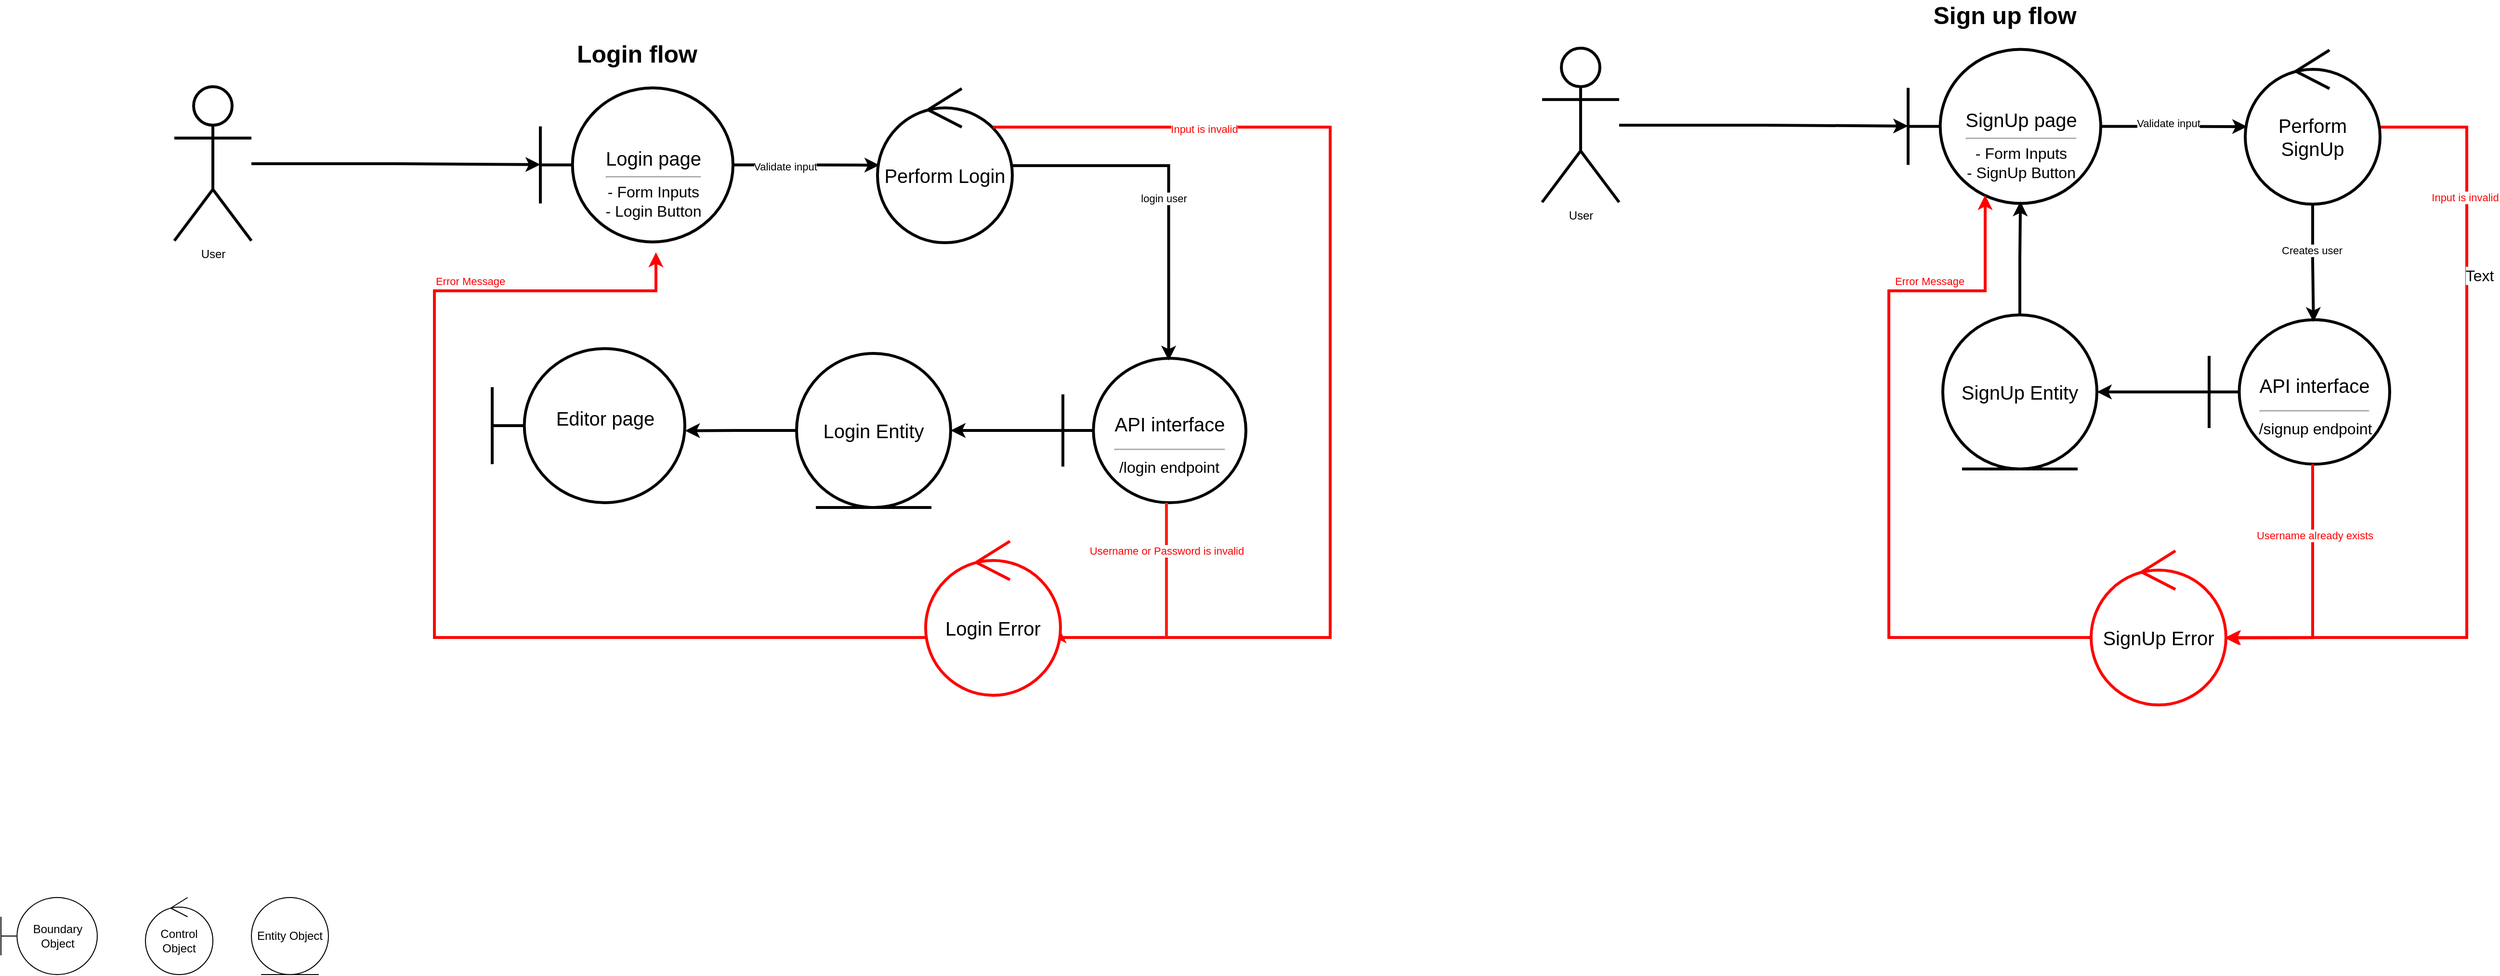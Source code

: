 <mxfile version="21.6.8" type="device">
  <diagram name="Side-1" id="6QfjLXT6fySt7YZn31bG">
    <mxGraphModel dx="4526" dy="1997" grid="1" gridSize="10" guides="1" tooltips="1" connect="1" arrows="1" fold="1" page="0" pageScale="1" pageWidth="900" pageHeight="1600" background="none" math="0" shadow="0">
      <root>
        <mxCell id="0" />
        <mxCell id="1" parent="0" />
        <mxCell id="8B9iJ12HIyYSc56M8-5m-1" value="Boundary Object" style="shape=umlBoundary;whiteSpace=wrap;html=1;" parent="1" vertex="1">
          <mxGeometry x="-1720" y="1120" width="100" height="80" as="geometry" />
        </mxCell>
        <mxCell id="8B9iJ12HIyYSc56M8-5m-2" value="Control Object" style="ellipse;shape=umlControl;whiteSpace=wrap;html=1;" parent="1" vertex="1">
          <mxGeometry x="-1570" y="1120" width="70" height="80" as="geometry" />
        </mxCell>
        <mxCell id="8B9iJ12HIyYSc56M8-5m-3" value="Entity Object" style="ellipse;shape=umlEntity;whiteSpace=wrap;html=1;" parent="1" vertex="1">
          <mxGeometry x="-1460" y="1120" width="80" height="80" as="geometry" />
        </mxCell>
        <mxCell id="8B9iJ12HIyYSc56M8-5m-48" value="&lt;font style=&quot;font-size: 20px;&quot;&gt;Perform Login&lt;/font&gt;" style="ellipse;shape=umlControl;whiteSpace=wrap;html=1;strokeWidth=3;" parent="1" vertex="1">
          <mxGeometry x="-810" y="280" width="140" height="160" as="geometry" />
        </mxCell>
        <mxCell id="8B9iJ12HIyYSc56M8-5m-49" value="&lt;font style=&quot;font-size: 20px;&quot;&gt;Login Entity&lt;br&gt;&lt;/font&gt;" style="ellipse;shape=umlEntity;whiteSpace=wrap;html=1;strokeWidth=3;" parent="1" vertex="1">
          <mxGeometry x="-894" y="555" width="160" height="160" as="geometry" />
        </mxCell>
        <mxCell id="8B9iJ12HIyYSc56M8-5m-50" value="" style="group;strokeWidth=1;strokeColor=none;" parent="1" vertex="1" connectable="0">
          <mxGeometry x="-1160" y="279.2" width="200" height="160" as="geometry" />
        </mxCell>
        <mxCell id="8B9iJ12HIyYSc56M8-5m-51" value="&lt;font style=&quot;font-size: 20px;&quot;&gt;Login page&lt;/font&gt;&lt;br&gt;&lt;hr&gt;" style="shape=umlBoundary;whiteSpace=wrap;html=1;strokeWidth=3;" parent="8B9iJ12HIyYSc56M8-5m-50" vertex="1">
          <mxGeometry width="200" height="160" as="geometry" />
        </mxCell>
        <mxCell id="8B9iJ12HIyYSc56M8-5m-52" value="&lt;p style=&quot;line-height: 140%;&quot;&gt;&lt;/p&gt;&lt;div style=&quot;font-size: 16px;&quot;&gt;&lt;font style=&quot;font-size: 16px;&quot;&gt;- Form Inputs&lt;/font&gt;&lt;/div&gt;&lt;font style=&quot;font-size: 16px;&quot;&gt;- Login Button&lt;/font&gt;&lt;p&gt;&lt;/p&gt;" style="text;html=1;align=center;verticalAlign=middle;whiteSpace=wrap;rounded=0;" parent="8B9iJ12HIyYSc56M8-5m-50" vertex="1">
          <mxGeometry x="42.667" y="90.667" width="149.333" height="53.333" as="geometry" />
        </mxCell>
        <mxCell id="8B9iJ12HIyYSc56M8-5m-53" value="" style="group;strokeWidth=1;strokeColor=none;" parent="1" vertex="1" connectable="0">
          <mxGeometry x="-617.5" y="560" width="190" height="150" as="geometry" />
        </mxCell>
        <mxCell id="8B9iJ12HIyYSc56M8-5m-54" value="&lt;p style=&quot;line-height: 40%;&quot;&gt;&lt;/p&gt;&lt;h1 style=&quot;font-size: 20px;&quot;&gt;&lt;font size=&quot;1&quot;&gt;&lt;span style=&quot;font-weight: normal; font-size: 20px;&quot;&gt;API interface&lt;/span&gt;&lt;font&gt;&lt;br&gt;&lt;/font&gt;&lt;/font&gt;&lt;/h1&gt;&lt;hr&gt;&lt;p&gt;&lt;/p&gt;" style="shape=umlBoundary;whiteSpace=wrap;html=1;strokeWidth=3;" parent="8B9iJ12HIyYSc56M8-5m-53" vertex="1">
          <mxGeometry width="190" height="150" as="geometry" />
        </mxCell>
        <mxCell id="8B9iJ12HIyYSc56M8-5m-55" value="&lt;font style=&quot;font-size: 16px;&quot;&gt;/login endpoint&lt;br&gt;&lt;/font&gt;" style="text;html=1;align=center;verticalAlign=middle;whiteSpace=wrap;rounded=0;" parent="8B9iJ12HIyYSc56M8-5m-53" vertex="1">
          <mxGeometry x="40" y="90" width="140" height="45" as="geometry" />
        </mxCell>
        <mxCell id="8B9iJ12HIyYSc56M8-5m-59" style="edgeStyle=orthogonalEdgeStyle;rounded=0;orthogonalLoop=1;jettySize=auto;html=1;entryX=0.014;entryY=0.497;entryDx=0;entryDy=0;entryPerimeter=0;strokeWidth=3;" parent="1" source="8B9iJ12HIyYSc56M8-5m-51" target="8B9iJ12HIyYSc56M8-5m-48" edge="1">
          <mxGeometry relative="1" as="geometry" />
        </mxCell>
        <mxCell id="8B9iJ12HIyYSc56M8-5m-75" value="Validate input" style="edgeLabel;html=1;align=center;verticalAlign=middle;resizable=0;points=[];" parent="8B9iJ12HIyYSc56M8-5m-59" vertex="1" connectable="0">
          <mxGeometry x="-0.288" y="-2" relative="1" as="geometry">
            <mxPoint as="offset" />
          </mxGeometry>
        </mxCell>
        <mxCell id="8B9iJ12HIyYSc56M8-5m-60" style="edgeStyle=orthogonalEdgeStyle;rounded=0;orthogonalLoop=1;jettySize=auto;html=1;entryX=0.578;entryY=0.016;entryDx=0;entryDy=0;entryPerimeter=0;strokeWidth=3;" parent="1" source="8B9iJ12HIyYSc56M8-5m-48" target="8B9iJ12HIyYSc56M8-5m-54" edge="1">
          <mxGeometry relative="1" as="geometry" />
        </mxCell>
        <mxCell id="8B9iJ12HIyYSc56M8-5m-76" value="login user" style="edgeLabel;html=1;align=center;verticalAlign=middle;resizable=0;points=[];" parent="8B9iJ12HIyYSc56M8-5m-60" vertex="1" connectable="0">
          <mxGeometry x="0.081" y="-6" relative="1" as="geometry">
            <mxPoint y="-1" as="offset" />
          </mxGeometry>
        </mxCell>
        <mxCell id="8B9iJ12HIyYSc56M8-5m-61" style="edgeStyle=orthogonalEdgeStyle;rounded=0;orthogonalLoop=1;jettySize=auto;html=1;entryX=1;entryY=0.5;entryDx=0;entryDy=0;strokeWidth=3;" parent="1" source="8B9iJ12HIyYSc56M8-5m-54" target="8B9iJ12HIyYSc56M8-5m-49" edge="1">
          <mxGeometry relative="1" as="geometry" />
        </mxCell>
        <mxCell id="8B9iJ12HIyYSc56M8-5m-65" value="User" style="shape=umlActor;verticalLabelPosition=bottom;verticalAlign=top;html=1;strokeWidth=3;" parent="1" vertex="1">
          <mxGeometry x="-1540" y="278" width="80" height="160" as="geometry" />
        </mxCell>
        <mxCell id="8B9iJ12HIyYSc56M8-5m-66" style="edgeStyle=orthogonalEdgeStyle;rounded=0;orthogonalLoop=1;jettySize=auto;html=1;entryX=0;entryY=0.498;entryDx=0;entryDy=0;entryPerimeter=0;strokeWidth=3;" parent="1" source="8B9iJ12HIyYSc56M8-5m-65" target="8B9iJ12HIyYSc56M8-5m-51" edge="1">
          <mxGeometry relative="1" as="geometry" />
        </mxCell>
        <mxCell id="8B9iJ12HIyYSc56M8-5m-67" value="&lt;font style=&quot;font-size: 25px;&quot;&gt;Login flow&lt;/font&gt;" style="text;align=center;fontStyle=1;verticalAlign=middle;spacingLeft=3;spacingRight=3;strokeColor=none;rotatable=0;points=[[0,0.5],[1,0.5]];portConstraint=eastwest;html=1;" parent="1" vertex="1">
          <mxGeometry x="-1100" y="230" width="80" height="26" as="geometry" />
        </mxCell>
        <mxCell id="8B9iJ12HIyYSc56M8-5m-69" value="" style="group;strokeWidth=1;strokeColor=none;" parent="1" vertex="1" connectable="0">
          <mxGeometry x="-1210" y="550" width="200" height="160" as="geometry" />
        </mxCell>
        <mxCell id="8B9iJ12HIyYSc56M8-5m-70" value="&lt;font style=&quot;font-size: 20px;&quot;&gt;Editor page&lt;/font&gt;&lt;div&gt;&lt;br/&gt;&lt;/div&gt;" style="shape=umlBoundary;whiteSpace=wrap;html=1;strokeWidth=3;" parent="8B9iJ12HIyYSc56M8-5m-69" vertex="1">
          <mxGeometry width="200" height="160" as="geometry" />
        </mxCell>
        <mxCell id="8B9iJ12HIyYSc56M8-5m-72" style="edgeStyle=orthogonalEdgeStyle;rounded=0;orthogonalLoop=1;jettySize=auto;html=1;entryX=1.001;entryY=0.533;entryDx=0;entryDy=0;entryPerimeter=0;strokeWidth=3;" parent="1" source="8B9iJ12HIyYSc56M8-5m-49" target="8B9iJ12HIyYSc56M8-5m-70" edge="1">
          <mxGeometry relative="1" as="geometry" />
        </mxCell>
        <mxCell id="8B9iJ12HIyYSc56M8-5m-31" style="edgeStyle=orthogonalEdgeStyle;rounded=0;orthogonalLoop=1;jettySize=auto;html=1;entryX=0.99;entryY=0.565;entryDx=0;entryDy=0;entryPerimeter=0;strokeWidth=3;strokeColor=#FF0000;" parent="1" source="8B9iJ12HIyYSc56M8-5m-5" target="8B9iJ12HIyYSc56M8-5m-15" edge="1">
          <mxGeometry relative="1" as="geometry">
            <mxPoint x="700" y="920" as="targetPoint" />
            <Array as="points">
              <mxPoint x="840" y="320" />
              <mxPoint x="840" y="850" />
              <mxPoint x="700" y="850" />
            </Array>
          </mxGeometry>
        </mxCell>
        <mxCell id="8B9iJ12HIyYSc56M8-5m-38" value="&lt;font color=&quot;#ff0000&quot;&gt;Input is invalid&lt;br&gt;&lt;/font&gt;" style="edgeLabel;html=1;align=center;verticalAlign=middle;resizable=0;points=[];" parent="8B9iJ12HIyYSc56M8-5m-31" vertex="1" connectable="0">
          <mxGeometry x="-0.626" y="-2" relative="1" as="geometry">
            <mxPoint as="offset" />
          </mxGeometry>
        </mxCell>
        <mxCell id="SwdMLuC0Jl6XGdNUzZmq-5" value="Text" style="edgeLabel;html=1;align=center;verticalAlign=middle;resizable=0;points=[];fontSize=16;" vertex="1" connectable="0" parent="8B9iJ12HIyYSc56M8-5m-31">
          <mxGeometry x="-0.441" y="13" relative="1" as="geometry">
            <mxPoint as="offset" />
          </mxGeometry>
        </mxCell>
        <mxCell id="8B9iJ12HIyYSc56M8-5m-5" value="&lt;font style=&quot;font-size: 20px;&quot;&gt;Perform SignUp&lt;/font&gt;" style="ellipse;shape=umlControl;whiteSpace=wrap;html=1;strokeWidth=3;" parent="1" vertex="1">
          <mxGeometry x="610" y="240" width="140" height="160" as="geometry" />
        </mxCell>
        <mxCell id="8B9iJ12HIyYSc56M8-5m-6" value="&lt;font style=&quot;font-size: 20px;&quot;&gt;SignUp Entity&lt;br&gt;&lt;/font&gt;" style="ellipse;shape=umlEntity;whiteSpace=wrap;html=1;strokeWidth=3;" parent="1" vertex="1">
          <mxGeometry x="296" y="515" width="160" height="160" as="geometry" />
        </mxCell>
        <mxCell id="8B9iJ12HIyYSc56M8-5m-8" value="" style="group;strokeWidth=1;strokeColor=none;" parent="1" vertex="1" connectable="0">
          <mxGeometry x="260" y="239.2" width="200" height="160" as="geometry" />
        </mxCell>
        <mxCell id="8B9iJ12HIyYSc56M8-5m-4" value="&lt;font style=&quot;font-size: 20px;&quot;&gt;SignUp page&lt;/font&gt;&lt;br&gt;&lt;hr&gt;" style="shape=umlBoundary;whiteSpace=wrap;html=1;strokeWidth=3;" parent="8B9iJ12HIyYSc56M8-5m-8" vertex="1">
          <mxGeometry width="200" height="160" as="geometry" />
        </mxCell>
        <mxCell id="8B9iJ12HIyYSc56M8-5m-7" value="&lt;p style=&quot;line-height: 140%;&quot;&gt;&lt;/p&gt;&lt;div style=&quot;font-size: 16px;&quot;&gt;&lt;font style=&quot;font-size: 16px;&quot;&gt;- Form Inputs&lt;/font&gt;&lt;/div&gt;&lt;font style=&quot;font-size: 16px;&quot;&gt;- SignUp Button&lt;/font&gt;&lt;p&gt;&lt;/p&gt;" style="text;html=1;align=center;verticalAlign=middle;whiteSpace=wrap;rounded=0;" parent="8B9iJ12HIyYSc56M8-5m-8" vertex="1">
          <mxGeometry x="42.667" y="90.667" width="149.333" height="53.333" as="geometry" />
        </mxCell>
        <mxCell id="8B9iJ12HIyYSc56M8-5m-9" value="" style="group;strokeWidth=1;strokeColor=none;" parent="1" vertex="1" connectable="0">
          <mxGeometry x="572.5" y="520" width="187.5" height="150" as="geometry" />
        </mxCell>
        <mxCell id="8B9iJ12HIyYSc56M8-5m-10" value="&lt;p style=&quot;line-height: 40%;&quot;&gt;&lt;/p&gt;&lt;h1 style=&quot;font-size: 20px;&quot;&gt;&lt;font size=&quot;1&quot;&gt;&lt;span style=&quot;font-weight: normal; font-size: 20px;&quot;&gt;API interface&lt;/span&gt;&lt;font&gt;&lt;br&gt;&lt;/font&gt;&lt;/font&gt;&lt;/h1&gt;&lt;hr&gt;&lt;p&gt;&lt;/p&gt;" style="shape=umlBoundary;whiteSpace=wrap;html=1;strokeWidth=3;" parent="8B9iJ12HIyYSc56M8-5m-9" vertex="1">
          <mxGeometry width="187.5" height="150" as="geometry" />
        </mxCell>
        <mxCell id="8B9iJ12HIyYSc56M8-5m-11" value="&lt;font style=&quot;font-size: 16px;&quot;&gt;/signup endpoint&lt;br&gt;&lt;/font&gt;" style="text;html=1;align=center;verticalAlign=middle;whiteSpace=wrap;rounded=0;" parent="8B9iJ12HIyYSc56M8-5m-9" vertex="1">
          <mxGeometry x="40" y="90" width="140" height="45" as="geometry" />
        </mxCell>
        <mxCell id="8B9iJ12HIyYSc56M8-5m-33" style="edgeStyle=orthogonalEdgeStyle;rounded=0;orthogonalLoop=1;jettySize=auto;html=1;strokeColor=#FF0000;strokeWidth=3;entryX=0.4;entryY=0.946;entryDx=0;entryDy=0;entryPerimeter=0;" parent="1" source="8B9iJ12HIyYSc56M8-5m-15" target="8B9iJ12HIyYSc56M8-5m-4" edge="1">
          <mxGeometry relative="1" as="geometry">
            <mxPoint x="340" y="390" as="targetPoint" />
            <Array as="points">
              <mxPoint x="240" y="850" />
              <mxPoint x="240" y="490" />
              <mxPoint x="340" y="490" />
            </Array>
          </mxGeometry>
        </mxCell>
        <mxCell id="8B9iJ12HIyYSc56M8-5m-36" value="&lt;font color=&quot;#ff0000&quot;&gt;Error Message&lt;/font&gt;" style="edgeLabel;html=1;align=center;verticalAlign=middle;resizable=0;points=[];" parent="8B9iJ12HIyYSc56M8-5m-33" vertex="1" connectable="0">
          <mxGeometry x="0.591" y="4" relative="1" as="geometry">
            <mxPoint y="-6" as="offset" />
          </mxGeometry>
        </mxCell>
        <mxCell id="8B9iJ12HIyYSc56M8-5m-15" value="&lt;font style=&quot;font-size: 20px;&quot;&gt;SignUp Error&lt;/font&gt;" style="ellipse;shape=umlControl;whiteSpace=wrap;html=1;strokeColor=#FF0000;strokeWidth=3;" parent="1" vertex="1">
          <mxGeometry x="450" y="760" width="140" height="160" as="geometry" />
        </mxCell>
        <mxCell id="8B9iJ12HIyYSc56M8-5m-25" style="edgeStyle=orthogonalEdgeStyle;rounded=0;orthogonalLoop=1;jettySize=auto;html=1;entryX=0.014;entryY=0.497;entryDx=0;entryDy=0;entryPerimeter=0;strokeWidth=3;" parent="1" source="8B9iJ12HIyYSc56M8-5m-4" target="8B9iJ12HIyYSc56M8-5m-5" edge="1">
          <mxGeometry relative="1" as="geometry" />
        </mxCell>
        <mxCell id="8B9iJ12HIyYSc56M8-5m-73" value="Validate input" style="edgeLabel;html=1;align=center;verticalAlign=middle;resizable=0;points=[];" parent="8B9iJ12HIyYSc56M8-5m-25" vertex="1" connectable="0">
          <mxGeometry x="-0.065" y="3" relative="1" as="geometry">
            <mxPoint x="-1" as="offset" />
          </mxGeometry>
        </mxCell>
        <mxCell id="8B9iJ12HIyYSc56M8-5m-28" style="edgeStyle=orthogonalEdgeStyle;rounded=0;orthogonalLoop=1;jettySize=auto;html=1;entryX=0.578;entryY=0.016;entryDx=0;entryDy=0;entryPerimeter=0;strokeWidth=3;" parent="1" source="8B9iJ12HIyYSc56M8-5m-5" target="8B9iJ12HIyYSc56M8-5m-10" edge="1">
          <mxGeometry relative="1" as="geometry" />
        </mxCell>
        <mxCell id="8B9iJ12HIyYSc56M8-5m-74" value="Creates user" style="edgeLabel;html=1;align=center;verticalAlign=middle;resizable=0;points=[];" parent="8B9iJ12HIyYSc56M8-5m-28" vertex="1" connectable="0">
          <mxGeometry x="-0.187" y="-1" relative="1" as="geometry">
            <mxPoint y="-2" as="offset" />
          </mxGeometry>
        </mxCell>
        <mxCell id="8B9iJ12HIyYSc56M8-5m-29" style="edgeStyle=orthogonalEdgeStyle;rounded=0;orthogonalLoop=1;jettySize=auto;html=1;entryX=1;entryY=0.5;entryDx=0;entryDy=0;strokeWidth=3;" parent="1" source="8B9iJ12HIyYSc56M8-5m-10" target="8B9iJ12HIyYSc56M8-5m-6" edge="1">
          <mxGeometry relative="1" as="geometry" />
        </mxCell>
        <mxCell id="8B9iJ12HIyYSc56M8-5m-30" style="edgeStyle=orthogonalEdgeStyle;rounded=0;orthogonalLoop=1;jettySize=auto;html=1;entryX=0.583;entryY=0.987;entryDx=0;entryDy=0;entryPerimeter=0;strokeWidth=3;" parent="1" source="8B9iJ12HIyYSc56M8-5m-6" target="8B9iJ12HIyYSc56M8-5m-4" edge="1">
          <mxGeometry relative="1" as="geometry" />
        </mxCell>
        <mxCell id="8B9iJ12HIyYSc56M8-5m-32" style="edgeStyle=orthogonalEdgeStyle;rounded=0;orthogonalLoop=1;jettySize=auto;html=1;entryX=1;entryY=0.563;entryDx=0;entryDy=0;entryPerimeter=0;strokeWidth=3;strokeColor=#FF0000;" parent="1" source="8B9iJ12HIyYSc56M8-5m-10" target="8B9iJ12HIyYSc56M8-5m-15" edge="1">
          <mxGeometry relative="1" as="geometry">
            <mxPoint x="666.25" y="870" as="targetPoint" />
            <Array as="points">
              <mxPoint x="680" y="850" />
            </Array>
          </mxGeometry>
        </mxCell>
        <mxCell id="8B9iJ12HIyYSc56M8-5m-37" value="&lt;font color=&quot;#ff0000&quot;&gt;Username already exists&lt;/font&gt;" style="edgeLabel;html=1;align=center;verticalAlign=middle;resizable=0;points=[];" parent="8B9iJ12HIyYSc56M8-5m-32" vertex="1" connectable="0">
          <mxGeometry x="-0.456" y="2" relative="1" as="geometry">
            <mxPoint as="offset" />
          </mxGeometry>
        </mxCell>
        <mxCell id="8B9iJ12HIyYSc56M8-5m-39" value="User" style="shape=umlActor;verticalLabelPosition=bottom;verticalAlign=top;html=1;strokeWidth=3;" parent="1" vertex="1">
          <mxGeometry x="-120" y="238" width="80" height="160" as="geometry" />
        </mxCell>
        <mxCell id="8B9iJ12HIyYSc56M8-5m-40" style="edgeStyle=orthogonalEdgeStyle;rounded=0;orthogonalLoop=1;jettySize=auto;html=1;entryX=0;entryY=0.498;entryDx=0;entryDy=0;entryPerimeter=0;strokeWidth=3;" parent="1" source="8B9iJ12HIyYSc56M8-5m-39" target="8B9iJ12HIyYSc56M8-5m-4" edge="1">
          <mxGeometry relative="1" as="geometry" />
        </mxCell>
        <mxCell id="8B9iJ12HIyYSc56M8-5m-43" value="&lt;font style=&quot;font-size: 25px;&quot;&gt;Sign up flow&lt;/font&gt;" style="text;align=center;fontStyle=1;verticalAlign=middle;spacingLeft=3;spacingRight=3;strokeColor=none;rotatable=0;points=[[0,0.5],[1,0.5]];portConstraint=eastwest;html=1;" parent="1" vertex="1">
          <mxGeometry x="320" y="190" width="80" height="26" as="geometry" />
        </mxCell>
        <mxCell id="SwdMLuC0Jl6XGdNUzZmq-6" style="edgeStyle=orthogonalEdgeStyle;rounded=0;orthogonalLoop=1;jettySize=auto;html=1;entryX=0.99;entryY=0.565;entryDx=0;entryDy=0;entryPerimeter=0;strokeWidth=3;strokeColor=#FF0000;" edge="1" parent="1" target="SwdMLuC0Jl6XGdNUzZmq-11">
          <mxGeometry relative="1" as="geometry">
            <mxPoint x="-740" y="920" as="targetPoint" />
            <Array as="points">
              <mxPoint x="-340" y="320" />
              <mxPoint x="-340" y="850" />
            </Array>
            <mxPoint x="-690" y="320" as="sourcePoint" />
          </mxGeometry>
        </mxCell>
        <mxCell id="SwdMLuC0Jl6XGdNUzZmq-7" value="&lt;font color=&quot;#ff0000&quot;&gt;Input is invalid&lt;br&gt;&lt;/font&gt;" style="edgeLabel;html=1;align=center;verticalAlign=middle;resizable=0;points=[];" vertex="1" connectable="0" parent="SwdMLuC0Jl6XGdNUzZmq-6">
          <mxGeometry x="-0.626" y="-2" relative="1" as="geometry">
            <mxPoint as="offset" />
          </mxGeometry>
        </mxCell>
        <mxCell id="SwdMLuC0Jl6XGdNUzZmq-9" style="edgeStyle=orthogonalEdgeStyle;rounded=0;orthogonalLoop=1;jettySize=auto;html=1;strokeColor=#FF0000;strokeWidth=3;" edge="1" parent="1" source="SwdMLuC0Jl6XGdNUzZmq-11">
          <mxGeometry relative="1" as="geometry">
            <mxPoint x="-1040" y="450" as="targetPoint" />
            <Array as="points">
              <mxPoint x="-1270" y="850" />
              <mxPoint x="-1270" y="490" />
              <mxPoint x="-1040" y="490" />
            </Array>
          </mxGeometry>
        </mxCell>
        <mxCell id="SwdMLuC0Jl6XGdNUzZmq-10" value="&lt;font color=&quot;#ff0000&quot;&gt;Error Message&lt;/font&gt;" style="edgeLabel;html=1;align=center;verticalAlign=middle;resizable=0;points=[];" vertex="1" connectable="0" parent="SwdMLuC0Jl6XGdNUzZmq-9">
          <mxGeometry x="0.591" y="4" relative="1" as="geometry">
            <mxPoint y="-6" as="offset" />
          </mxGeometry>
        </mxCell>
        <mxCell id="SwdMLuC0Jl6XGdNUzZmq-11" value="&lt;font style=&quot;font-size: 20px;&quot;&gt;Login Error&lt;/font&gt;" style="ellipse;shape=umlControl;whiteSpace=wrap;html=1;strokeColor=#FF0000;strokeWidth=3;" vertex="1" parent="1">
          <mxGeometry x="-760" y="750" width="140" height="160" as="geometry" />
        </mxCell>
        <mxCell id="SwdMLuC0Jl6XGdNUzZmq-18" value="" style="endArrow=none;html=1;rounded=0;fontSize=12;startSize=8;endSize=8;curved=1;strokeWidth=3;strokeColor=#fd1d0d;" edge="1" parent="1">
          <mxGeometry width="50" height="50" relative="1" as="geometry">
            <mxPoint x="-510" y="850" as="sourcePoint" />
            <mxPoint x="-510" y="710" as="targetPoint" />
          </mxGeometry>
        </mxCell>
        <mxCell id="SwdMLuC0Jl6XGdNUzZmq-19" value="&lt;font color=&quot;#ff0000&quot;&gt;Username or Password is invalid&lt;/font&gt;" style="edgeLabel;html=1;align=center;verticalAlign=middle;resizable=0;points=[];" vertex="1" connectable="0" parent="1">
          <mxGeometry x="-510" y="759.996" as="geometry" />
        </mxCell>
      </root>
    </mxGraphModel>
  </diagram>
</mxfile>
